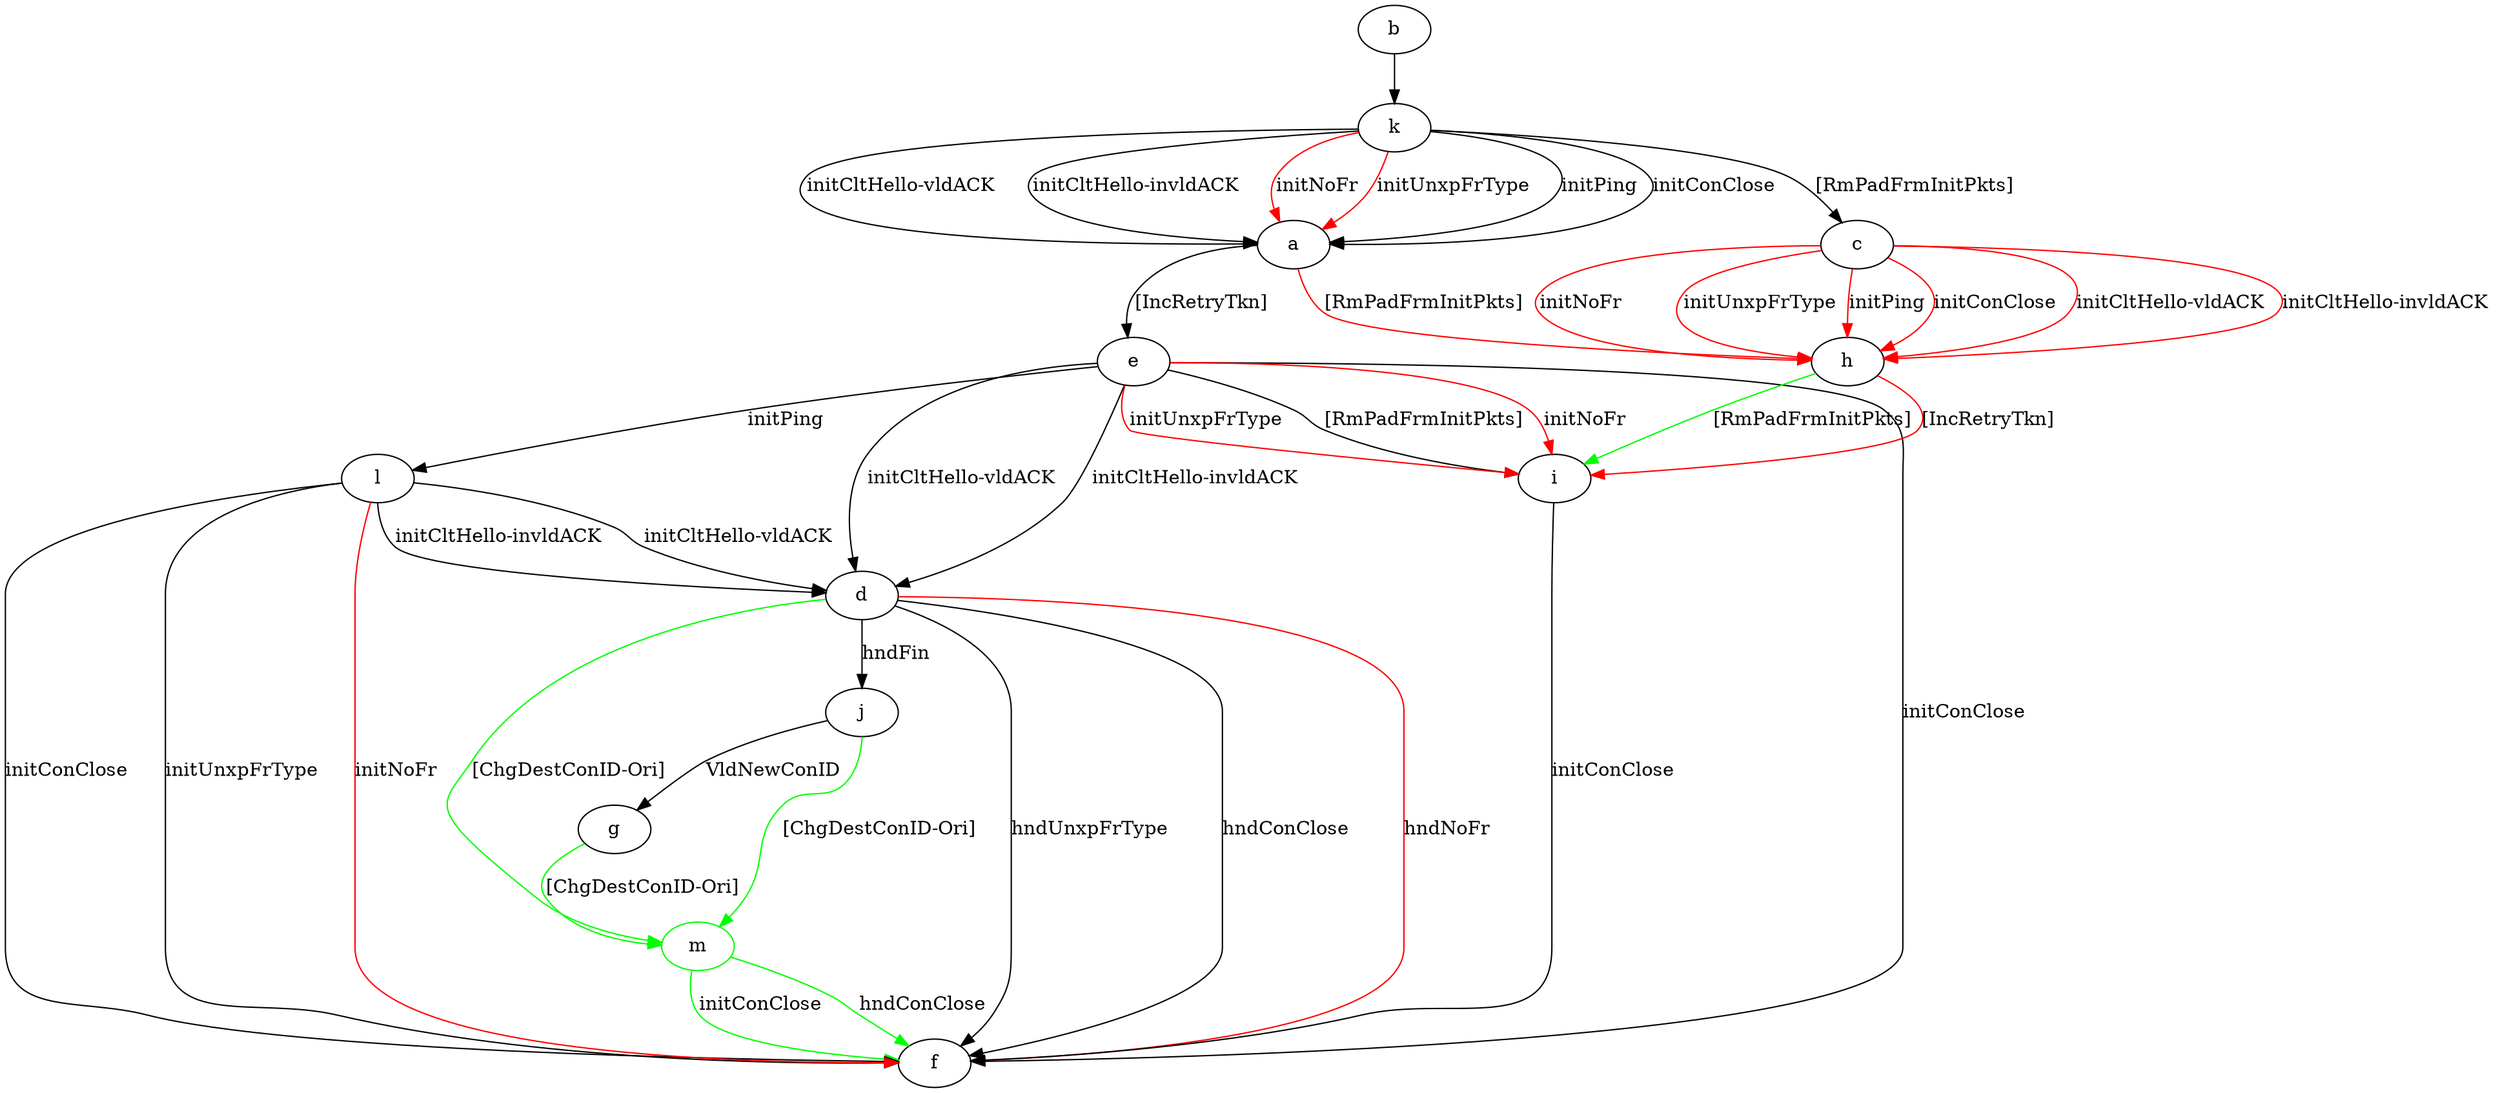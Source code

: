 digraph "" {
	a -> e	[key=0,
		label="[IncRetryTkn] "];
	a -> h	[key=0,
		color=red,
		label="[RmPadFrmInitPkts] "];
	b -> k	[key=0];
	c -> h	[key=0,
		color=red,
		label="initPing "];
	c -> h	[key=1,
		color=red,
		label="initConClose "];
	c -> h	[key=2,
		color=red,
		label="initCltHello-vldACK "];
	c -> h	[key=3,
		color=red,
		label="initCltHello-invldACK "];
	c -> h	[key=4,
		color=red,
		label="initNoFr "];
	c -> h	[key=5,
		color=red,
		label="initUnxpFrType "];
	d -> f	[key=0,
		label="hndUnxpFrType "];
	d -> f	[key=1,
		label="hndConClose "];
	d -> f	[key=2,
		color=red,
		label="hndNoFr "];
	d -> j	[key=0,
		label="hndFin "];
	m	[color=green];
	d -> m	[key=0,
		color=green,
		label="[ChgDestConID-Ori] "];
	e -> d	[key=0,
		label="initCltHello-vldACK "];
	e -> d	[key=1,
		label="initCltHello-invldACK "];
	e -> f	[key=0,
		label="initConClose "];
	e -> i	[key=0,
		label="[RmPadFrmInitPkts] "];
	e -> i	[key=1,
		color=red,
		label="initNoFr "];
	e -> i	[key=2,
		color=red,
		label="initUnxpFrType "];
	e -> l	[key=0,
		label="initPing "];
	g -> m	[key=0,
		color=green,
		label="[ChgDestConID-Ori] "];
	h -> i	[key=0,
		color=green,
		label="[RmPadFrmInitPkts] "];
	h -> i	[key=1,
		color=red,
		label="[IncRetryTkn] "];
	i -> f	[key=0,
		label="initConClose "];
	j -> g	[key=0,
		label="VldNewConID "];
	j -> m	[key=0,
		color=green,
		label="[ChgDestConID-Ori] "];
	k -> a	[key=0,
		label="initPing "];
	k -> a	[key=1,
		label="initConClose "];
	k -> a	[key=2,
		label="initCltHello-vldACK "];
	k -> a	[key=3,
		label="initCltHello-invldACK "];
	k -> a	[key=4,
		color=red,
		label="initNoFr "];
	k -> a	[key=5,
		color=red,
		label="initUnxpFrType "];
	k -> c	[key=0,
		label="[RmPadFrmInitPkts] "];
	l -> d	[key=0,
		label="initCltHello-vldACK "];
	l -> d	[key=1,
		label="initCltHello-invldACK "];
	l -> f	[key=0,
		label="initConClose "];
	l -> f	[key=1,
		label="initUnxpFrType "];
	l -> f	[key=2,
		color=red,
		label="initNoFr "];
	m -> f	[key=0,
		color=green,
		label="initConClose "];
	m -> f	[key=1,
		color=green,
		label="hndConClose "];
}
